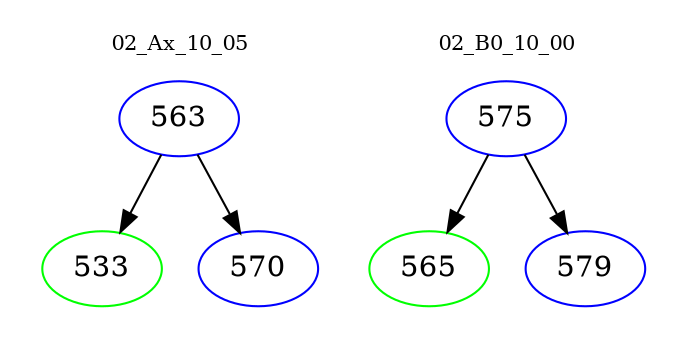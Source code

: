 digraph{
subgraph cluster_0 {
color = white
label = "02_Ax_10_05";
fontsize=10;
T0_563 [label="563", color="blue"]
T0_563 -> T0_533 [color="black"]
T0_533 [label="533", color="green"]
T0_563 -> T0_570 [color="black"]
T0_570 [label="570", color="blue"]
}
subgraph cluster_1 {
color = white
label = "02_B0_10_00";
fontsize=10;
T1_575 [label="575", color="blue"]
T1_575 -> T1_565 [color="black"]
T1_565 [label="565", color="green"]
T1_575 -> T1_579 [color="black"]
T1_579 [label="579", color="blue"]
}
}
